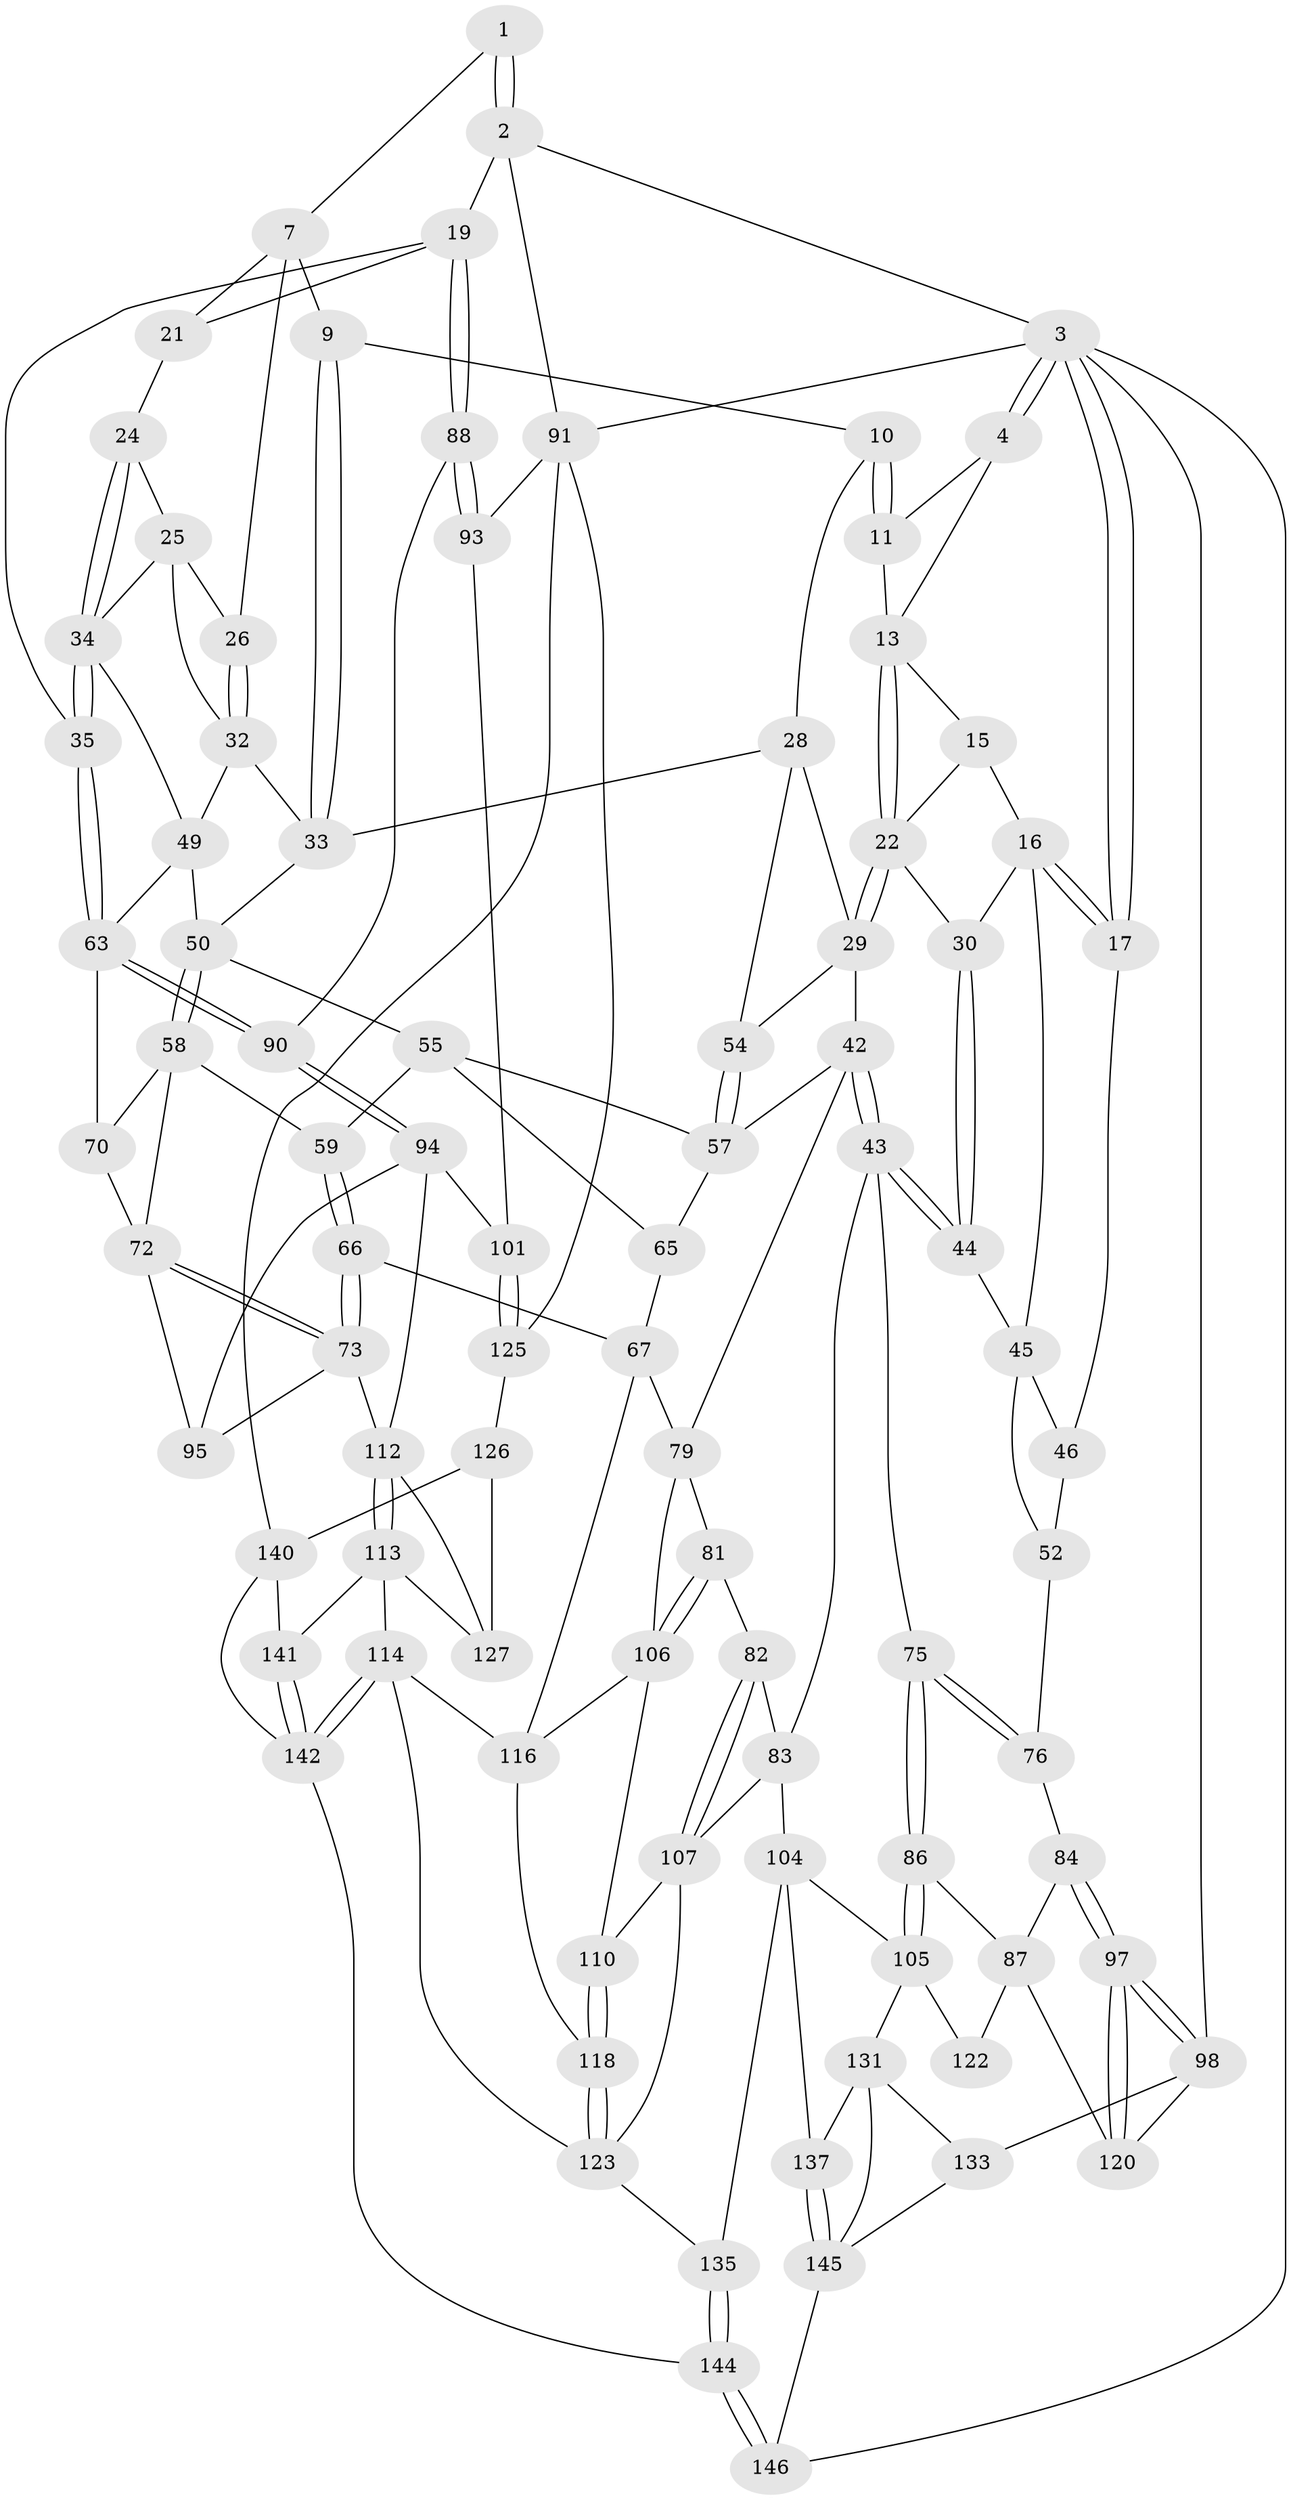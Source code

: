 // Generated by graph-tools (version 1.1) at 2025/24/03/03/25 07:24:33]
// undirected, 89 vertices, 197 edges
graph export_dot {
graph [start="1"]
  node [color=gray90,style=filled];
  1 [pos="+0.7919846400158566+0",super="+6"];
  2 [pos="+1+0",super="+18"];
  3 [pos="+0+0",super="+99"];
  4 [pos="+0.20494214666671298+0",super="+5"];
  7 [pos="+0.7977877890627915+0.025684251588639503",super="+8"];
  9 [pos="+0.6461547277818678+0.12945361544468764"];
  10 [pos="+0.5836668895793484+0.12492137539747986",super="+27"];
  11 [pos="+0.5533674257929023+0",super="+12"];
  13 [pos="+0.33281213561246953+0.07161770227460655",super="+14"];
  15 [pos="+0.14774787960683736+0.02454288934091931"];
  16 [pos="+0.11887668437213465+0.08956235535684447",super="+31"];
  17 [pos="+0+0.179965610941637"];
  19 [pos="+1+0.22238532901627078",super="+20"];
  21 [pos="+0.8181917605123461+0.06539694813245751"];
  22 [pos="+0.3038118302683746+0.20856757191395017",super="+23"];
  24 [pos="+0.8528715100983456+0.17368891697659833"];
  25 [pos="+0.7904040809464407+0.20735834729102695",super="+36"];
  26 [pos="+0.7380977105388684+0.17183465376797985"];
  28 [pos="+0.5181775477024153+0.23025084522085146",super="+40"];
  29 [pos="+0.30588323107311605+0.21397998829371304",super="+41"];
  30 [pos="+0.15221943400967344+0.19249181086755598"];
  32 [pos="+0.7242785428231097+0.2596158373348063",super="+37"];
  33 [pos="+0.6978716979064136+0.2527212299974341",super="+39"];
  34 [pos="+0.9922357091089933+0.25668733975397506",super="+38"];
  35 [pos="+1+0.23789262076369827"];
  42 [pos="+0.2674465159411293+0.4071716734124858",super="+62"];
  43 [pos="+0.23551551533174622+0.42896608300987454",super="+74"];
  44 [pos="+0.23208694174109334+0.4257422024590794"];
  45 [pos="+0.09230122061317586+0.20923949582047147",super="+48"];
  46 [pos="+0.03854219873656134+0.2411088290131153",super="+47"];
  49 [pos="+0.7730674165505484+0.3769834109165693",super="+53"];
  50 [pos="+0.734168638994773+0.3877097101730818",super="+51"];
  52 [pos="+0.14238106174997028+0.37634814424542956",super="+69"];
  54 [pos="+0.5128021338544488+0.2665248324822042"];
  55 [pos="+0.6223773408830866+0.35870446919052573",super="+56"];
  57 [pos="+0.48772933570540256+0.37756682438693445",super="+61"];
  58 [pos="+0.7190390177505802+0.40194131983060655",super="+71"];
  59 [pos="+0.6815618054856439+0.41430419116993134",super="+60"];
  63 [pos="+0.871377645186973+0.4992285453767241",super="+64"];
  65 [pos="+0.6245307794247511+0.4194152494504833",super="+68"];
  66 [pos="+0.615042826243918+0.5611912790420217"];
  67 [pos="+0.5902610806900424+0.5569288299115791",super="+78"];
  70 [pos="+0.8036643119990046+0.5119996147408242"];
  72 [pos="+0.6947271459485133+0.5562826104929022",super="+96"];
  73 [pos="+0.6407886299556523+0.57205683017185",super="+111"];
  75 [pos="+0.19542366761445742+0.4946331421256328"];
  76 [pos="+0.0798638522921049+0.47682105375041883",super="+77"];
  79 [pos="+0.5660263920837628+0.572997999044522",super="+80"];
  81 [pos="+0.4070750215216225+0.5901932144469235"];
  82 [pos="+0.40139291974843927+0.5905984516188653"];
  83 [pos="+0.3397006926387182+0.5771574172307803",super="+103"];
  84 [pos="+0+0.5063585855960745",super="+85"];
  86 [pos="+0.16125289008134172+0.575909441539663"];
  87 [pos="+0.09970348242708967+0.6037263021798843",super="+119"];
  88 [pos="+1+0.5461399035682628",super="+89"];
  90 [pos="+0.882244064025823+0.5132383107067745"];
  91 [pos="+1+1",super="+92"];
  93 [pos="+1+0.6248119781544548",super="+100"];
  94 [pos="+0.8583644970659129+0.6513587337892779",super="+102"];
  95 [pos="+0.7738827088800702+0.6187264531465034"];
  97 [pos="+0+0.6838848288027675"];
  98 [pos="+0+1",super="+134"];
  101 [pos="+0.9086587815102757+0.6992080315972485"];
  104 [pos="+0.29185214896922995+0.7422070005718886",super="+136"];
  105 [pos="+0.20800439523061218+0.6940640594580809",super="+121"];
  106 [pos="+0.43404608301571446+0.6062812539020461",super="+109"];
  107 [pos="+0.38410992691747636+0.6709030702806871",super="+108"];
  110 [pos="+0.4502662992105209+0.6725820217318568"];
  112 [pos="+0.6806718742948601+0.7471562009760337",super="+124"];
  113 [pos="+0.6399009295063317+0.7808122610993975",super="+138"];
  114 [pos="+0.5946759440977837+0.8042318808186367",super="+115"];
  116 [pos="+0.53586114295067+0.7324730678729285",super="+117"];
  118 [pos="+0.4599536608138297+0.7008389287301191"];
  120 [pos="+0+0.682509445169661",super="+130"];
  122 [pos="+0.08945223976310612+0.7698896764441184"];
  123 [pos="+0.36450987073155894+0.7567335037598534",super="+129"];
  125 [pos="+0.9102848095759118+0.7492154623876095",super="+128"];
  126 [pos="+0.8496974158646042+0.8363160846643946",super="+139"];
  127 [pos="+0.8047294261172512+0.8302132987122881"];
  131 [pos="+0.11383454104457483+0.7873987580255982",super="+132"];
  133 [pos="+0+0.903636209857107"];
  135 [pos="+0.35709774001775124+1"];
  137 [pos="+0.1557145241129237+0.8470771597339982"];
  140 [pos="+0.8762887526993395+0.9343776374928462",super="+148"];
  141 [pos="+0.7548266987246225+0.9602003340993284"];
  142 [pos="+0.5829866212138037+1",super="+143"];
  144 [pos="+0.3669007861621694+1"];
  145 [pos="+0.15210069287551065+0.8627289283747932",super="+147"];
  146 [pos="+0.28969583367865753+1"];
  1 -- 2 [weight=2];
  1 -- 2;
  1 -- 7;
  2 -- 3;
  2 -- 91;
  2 -- 19;
  3 -- 4;
  3 -- 4;
  3 -- 17;
  3 -- 17;
  3 -- 91;
  3 -- 98;
  3 -- 146;
  4 -- 13;
  4 -- 11;
  7 -- 21;
  7 -- 9;
  7 -- 26;
  9 -- 10;
  9 -- 33;
  9 -- 33;
  10 -- 11 [weight=2];
  10 -- 11;
  10 -- 28;
  11 -- 13;
  13 -- 22;
  13 -- 22;
  13 -- 15;
  15 -- 16;
  15 -- 22;
  16 -- 17;
  16 -- 17;
  16 -- 45;
  16 -- 30;
  17 -- 46;
  19 -- 88;
  19 -- 88;
  19 -- 35;
  19 -- 21;
  21 -- 24;
  22 -- 29;
  22 -- 29;
  22 -- 30;
  24 -- 25;
  24 -- 34;
  24 -- 34;
  25 -- 26;
  25 -- 32;
  25 -- 34;
  26 -- 32;
  26 -- 32;
  28 -- 29;
  28 -- 54;
  28 -- 33;
  29 -- 42;
  29 -- 54;
  30 -- 44;
  30 -- 44;
  32 -- 33;
  32 -- 49;
  33 -- 50;
  34 -- 35;
  34 -- 35;
  34 -- 49;
  35 -- 63;
  35 -- 63;
  42 -- 43;
  42 -- 43;
  42 -- 57;
  42 -- 79;
  43 -- 44;
  43 -- 44;
  43 -- 75;
  43 -- 83;
  44 -- 45;
  45 -- 46;
  45 -- 52;
  46 -- 52 [weight=2];
  49 -- 50;
  49 -- 63;
  50 -- 58;
  50 -- 58;
  50 -- 55;
  52 -- 76;
  54 -- 57;
  54 -- 57;
  55 -- 65;
  55 -- 57;
  55 -- 59;
  57 -- 65;
  58 -- 59;
  58 -- 72;
  58 -- 70;
  59 -- 66;
  59 -- 66;
  63 -- 90;
  63 -- 90;
  63 -- 70;
  65 -- 67;
  66 -- 67;
  66 -- 73;
  66 -- 73;
  67 -- 116;
  67 -- 79;
  70 -- 72;
  72 -- 73;
  72 -- 73;
  72 -- 95;
  73 -- 112;
  73 -- 95;
  75 -- 76;
  75 -- 76;
  75 -- 86;
  75 -- 86;
  76 -- 84;
  79 -- 106;
  79 -- 81;
  81 -- 82;
  81 -- 106;
  81 -- 106;
  82 -- 83;
  82 -- 107;
  82 -- 107;
  83 -- 104;
  83 -- 107;
  84 -- 97;
  84 -- 97;
  84 -- 87;
  86 -- 87;
  86 -- 105;
  86 -- 105;
  87 -- 120;
  87 -- 122;
  88 -- 93 [weight=2];
  88 -- 93;
  88 -- 90;
  90 -- 94;
  90 -- 94;
  91 -- 140;
  91 -- 93;
  91 -- 125;
  93 -- 101;
  94 -- 95;
  94 -- 101;
  94 -- 112;
  97 -- 98;
  97 -- 98;
  97 -- 120;
  97 -- 120;
  98 -- 133;
  98 -- 120;
  101 -- 125;
  101 -- 125;
  104 -- 105;
  104 -- 137;
  104 -- 135;
  105 -- 122;
  105 -- 131;
  106 -- 110;
  106 -- 116;
  107 -- 110;
  107 -- 123;
  110 -- 118;
  110 -- 118;
  112 -- 113;
  112 -- 113;
  112 -- 127;
  113 -- 114;
  113 -- 141;
  113 -- 127;
  114 -- 142;
  114 -- 142;
  114 -- 123;
  114 -- 116;
  116 -- 118;
  118 -- 123;
  118 -- 123;
  123 -- 135;
  125 -- 126 [weight=2];
  126 -- 127;
  126 -- 140;
  131 -- 137;
  131 -- 145;
  131 -- 133;
  133 -- 145;
  135 -- 144;
  135 -- 144;
  137 -- 145;
  137 -- 145;
  140 -- 141;
  140 -- 142;
  141 -- 142;
  141 -- 142;
  142 -- 144;
  144 -- 146;
  144 -- 146;
  145 -- 146;
}
